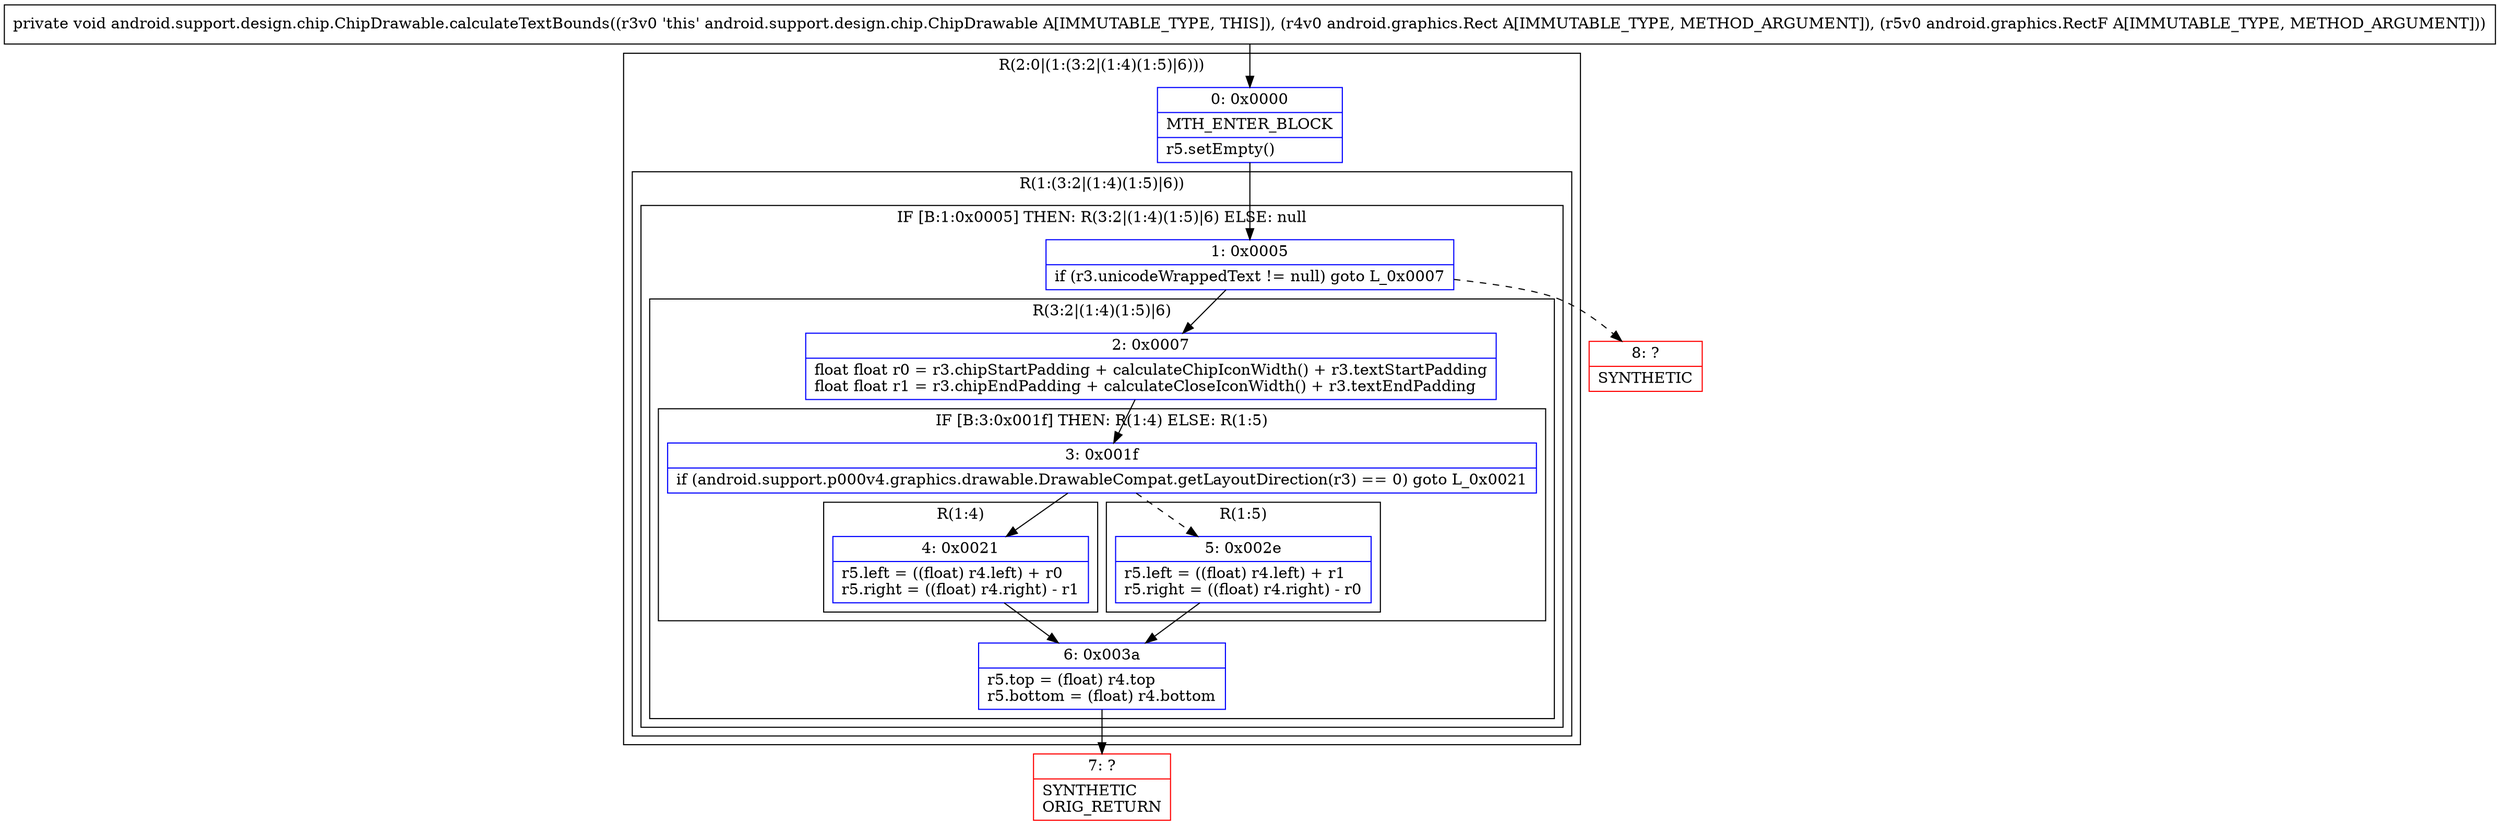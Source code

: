 digraph "CFG forandroid.support.design.chip.ChipDrawable.calculateTextBounds(Landroid\/graphics\/Rect;Landroid\/graphics\/RectF;)V" {
subgraph cluster_Region_1076395675 {
label = "R(2:0|(1:(3:2|(1:4)(1:5)|6)))";
node [shape=record,color=blue];
Node_0 [shape=record,label="{0\:\ 0x0000|MTH_ENTER_BLOCK\l|r5.setEmpty()\l}"];
subgraph cluster_Region_980328859 {
label = "R(1:(3:2|(1:4)(1:5)|6))";
node [shape=record,color=blue];
subgraph cluster_IfRegion_1523762346 {
label = "IF [B:1:0x0005] THEN: R(3:2|(1:4)(1:5)|6) ELSE: null";
node [shape=record,color=blue];
Node_1 [shape=record,label="{1\:\ 0x0005|if (r3.unicodeWrappedText != null) goto L_0x0007\l}"];
subgraph cluster_Region_1438678529 {
label = "R(3:2|(1:4)(1:5)|6)";
node [shape=record,color=blue];
Node_2 [shape=record,label="{2\:\ 0x0007|float float r0 = r3.chipStartPadding + calculateChipIconWidth() + r3.textStartPadding\lfloat float r1 = r3.chipEndPadding + calculateCloseIconWidth() + r3.textEndPadding\l}"];
subgraph cluster_IfRegion_1256348383 {
label = "IF [B:3:0x001f] THEN: R(1:4) ELSE: R(1:5)";
node [shape=record,color=blue];
Node_3 [shape=record,label="{3\:\ 0x001f|if (android.support.p000v4.graphics.drawable.DrawableCompat.getLayoutDirection(r3) == 0) goto L_0x0021\l}"];
subgraph cluster_Region_2020649758 {
label = "R(1:4)";
node [shape=record,color=blue];
Node_4 [shape=record,label="{4\:\ 0x0021|r5.left = ((float) r4.left) + r0\lr5.right = ((float) r4.right) \- r1\l}"];
}
subgraph cluster_Region_1149853263 {
label = "R(1:5)";
node [shape=record,color=blue];
Node_5 [shape=record,label="{5\:\ 0x002e|r5.left = ((float) r4.left) + r1\lr5.right = ((float) r4.right) \- r0\l}"];
}
}
Node_6 [shape=record,label="{6\:\ 0x003a|r5.top = (float) r4.top\lr5.bottom = (float) r4.bottom\l}"];
}
}
}
}
Node_7 [shape=record,color=red,label="{7\:\ ?|SYNTHETIC\lORIG_RETURN\l}"];
Node_8 [shape=record,color=red,label="{8\:\ ?|SYNTHETIC\l}"];
MethodNode[shape=record,label="{private void android.support.design.chip.ChipDrawable.calculateTextBounds((r3v0 'this' android.support.design.chip.ChipDrawable A[IMMUTABLE_TYPE, THIS]), (r4v0 android.graphics.Rect A[IMMUTABLE_TYPE, METHOD_ARGUMENT]), (r5v0 android.graphics.RectF A[IMMUTABLE_TYPE, METHOD_ARGUMENT])) }"];
MethodNode -> Node_0;
Node_0 -> Node_1;
Node_1 -> Node_2;
Node_1 -> Node_8[style=dashed];
Node_2 -> Node_3;
Node_3 -> Node_4;
Node_3 -> Node_5[style=dashed];
Node_4 -> Node_6;
Node_5 -> Node_6;
Node_6 -> Node_7;
}

